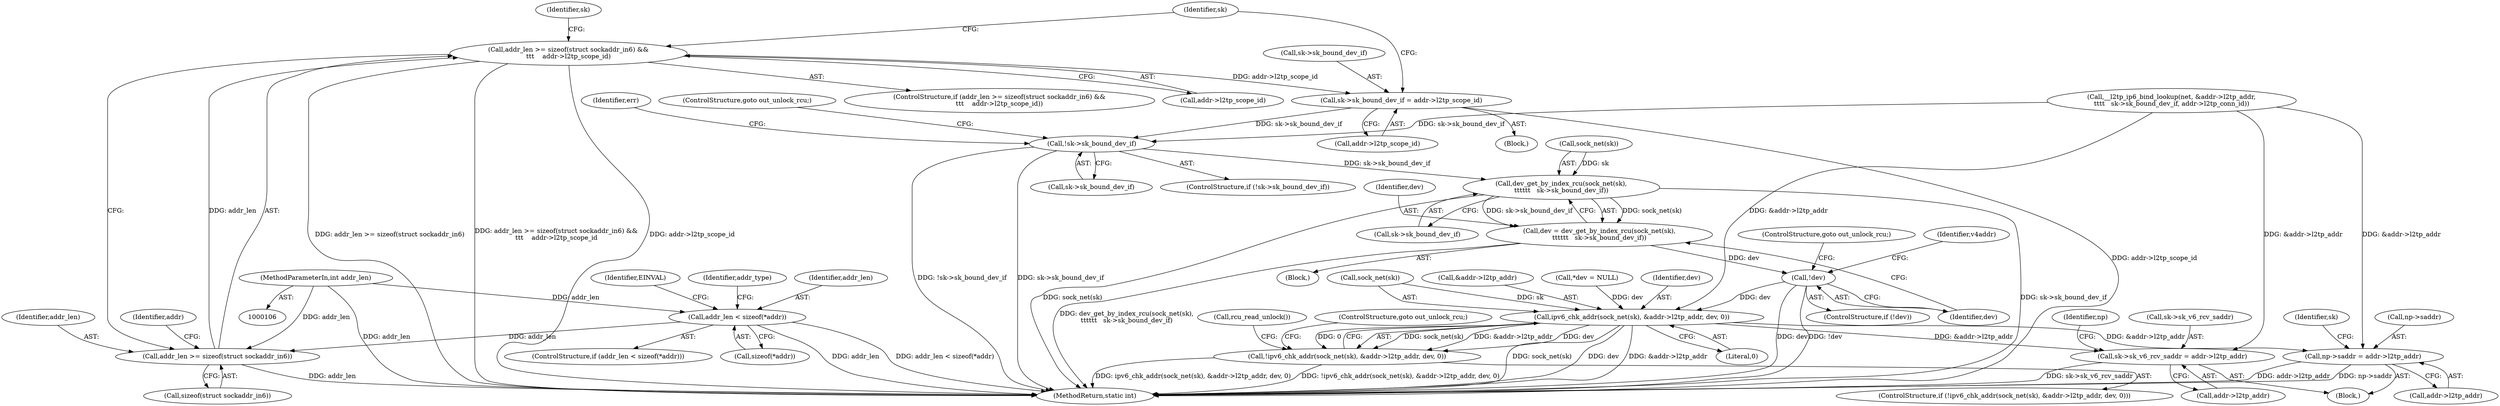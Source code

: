 digraph "0_linux_32c231164b762dddefa13af5a0101032c70b50ef_0@API" {
"1000238" [label="(Call,addr_len >= sizeof(struct sockaddr_in6) &&\n\t\t\t    addr->l2tp_scope_id)"];
"1000239" [label="(Call,addr_len >= sizeof(struct sockaddr_in6))"];
"1000156" [label="(Call,addr_len < sizeof(*addr))"];
"1000109" [label="(MethodParameterIn,int addr_len)"];
"1000247" [label="(Call,sk->sk_bound_dev_if = addr->l2tp_scope_id)"];
"1000255" [label="(Call,!sk->sk_bound_dev_if)"];
"1000266" [label="(Call,dev_get_by_index_rcu(sock_net(sk),\n\t\t\t\t\t\t   sk->sk_bound_dev_if))"];
"1000264" [label="(Call,dev = dev_get_by_index_rcu(sock_net(sk),\n\t\t\t\t\t\t   sk->sk_bound_dev_if))"];
"1000273" [label="(Call,!dev)"];
"1000285" [label="(Call,ipv6_chk_addr(sock_net(sk), &addr->l2tp_addr, dev, 0))"];
"1000284" [label="(Call,!ipv6_chk_addr(sock_net(sk), &addr->l2tp_addr, dev, 0))"];
"1000305" [label="(Call,sk->sk_v6_rcv_saddr = addr->l2tp_addr)"];
"1000312" [label="(Call,np->saddr = addr->l2tp_addr)"];
"1000158" [label="(Call,sizeof(*addr))"];
"1000293" [label="(Literal,0)"];
"1000295" [label="(Call,rcu_read_unlock())"];
"1000163" [label="(Identifier,EINVAL)"];
"1000313" [label="(Call,np->saddr)"];
"1000264" [label="(Call,dev = dev_get_by_index_rcu(sock_net(sk),\n\t\t\t\t\t\t   sk->sk_bound_dev_if))"];
"1000265" [label="(Identifier,dev)"];
"1000309" [label="(Call,addr->l2tp_addr)"];
"1000257" [label="(Identifier,sk)"];
"1000255" [label="(Call,!sk->sk_bound_dev_if)"];
"1000322" [label="(Identifier,sk)"];
"1000246" [label="(Block,)"];
"1000277" [label="(Identifier,v4addr)"];
"1000256" [label="(Call,sk->sk_bound_dev_if)"];
"1000269" [label="(Call,sk->sk_bound_dev_if)"];
"1000193" [label="(Call,__l2tp_ip6_bind_lookup(net, &addr->l2tp_addr,\n\t\t\t\t   sk->sk_bound_dev_if, addr->l2tp_conn_id))"];
"1000238" [label="(Call,addr_len >= sizeof(struct sockaddr_in6) &&\n\t\t\t    addr->l2tp_scope_id)"];
"1000156" [label="(Call,addr_len < sizeof(*addr))"];
"1000240" [label="(Identifier,addr_len)"];
"1000285" [label="(Call,ipv6_chk_addr(sock_net(sk), &addr->l2tp_addr, dev, 0))"];
"1000261" [label="(Identifier,err)"];
"1000155" [label="(ControlStructure,if (addr_len < sizeof(*addr)))"];
"1000312" [label="(Call,np->saddr = addr->l2tp_addr)"];
"1000314" [label="(Identifier,np)"];
"1000286" [label="(Call,sock_net(sk))"];
"1000241" [label="(Call,sizeof(struct sockaddr_in6))"];
"1000165" [label="(Identifier,addr_type)"];
"1000251" [label="(Call,addr->l2tp_scope_id)"];
"1000254" [label="(ControlStructure,if (!sk->sk_bound_dev_if))"];
"1000259" [label="(ControlStructure,goto out_unlock_rcu;)"];
"1000283" [label="(ControlStructure,if (!ipv6_chk_addr(sock_net(sk), &addr->l2tp_addr, dev, 0)))"];
"1000110" [label="(Block,)"];
"1000237" [label="(ControlStructure,if (addr_len >= sizeof(struct sockaddr_in6) &&\n\t\t\t    addr->l2tp_scope_id))"];
"1000316" [label="(Call,addr->l2tp_addr)"];
"1000239" [label="(Call,addr_len >= sizeof(struct sockaddr_in6))"];
"1000284" [label="(Call,!ipv6_chk_addr(sock_net(sk), &addr->l2tp_addr, dev, 0))"];
"1000247" [label="(Call,sk->sk_bound_dev_if = addr->l2tp_scope_id)"];
"1000288" [label="(Call,&addr->l2tp_addr)"];
"1000229" [label="(Call,*dev = NULL)"];
"1000244" [label="(Identifier,addr)"];
"1000272" [label="(ControlStructure,if (!dev))"];
"1000157" [label="(Identifier,addr_len)"];
"1000359" [label="(MethodReturn,static int)"];
"1000305" [label="(Call,sk->sk_v6_rcv_saddr = addr->l2tp_addr)"];
"1000306" [label="(Call,sk->sk_v6_rcv_saddr)"];
"1000267" [label="(Call,sock_net(sk))"];
"1000294" [label="(ControlStructure,goto out_unlock_rcu;)"];
"1000248" [label="(Call,sk->sk_bound_dev_if)"];
"1000273" [label="(Call,!dev)"];
"1000275" [label="(ControlStructure,goto out_unlock_rcu;)"];
"1000109" [label="(MethodParameterIn,int addr_len)"];
"1000249" [label="(Identifier,sk)"];
"1000236" [label="(Block,)"];
"1000292" [label="(Identifier,dev)"];
"1000274" [label="(Identifier,dev)"];
"1000243" [label="(Call,addr->l2tp_scope_id)"];
"1000266" [label="(Call,dev_get_by_index_rcu(sock_net(sk),\n\t\t\t\t\t\t   sk->sk_bound_dev_if))"];
"1000238" -> "1000237"  [label="AST: "];
"1000238" -> "1000239"  [label="CFG: "];
"1000238" -> "1000243"  [label="CFG: "];
"1000239" -> "1000238"  [label="AST: "];
"1000243" -> "1000238"  [label="AST: "];
"1000249" -> "1000238"  [label="CFG: "];
"1000257" -> "1000238"  [label="CFG: "];
"1000238" -> "1000359"  [label="DDG: addr_len >= sizeof(struct sockaddr_in6)"];
"1000238" -> "1000359"  [label="DDG: addr_len >= sizeof(struct sockaddr_in6) &&\n\t\t\t    addr->l2tp_scope_id"];
"1000238" -> "1000359"  [label="DDG: addr->l2tp_scope_id"];
"1000239" -> "1000238"  [label="DDG: addr_len"];
"1000238" -> "1000247"  [label="DDG: addr->l2tp_scope_id"];
"1000239" -> "1000241"  [label="CFG: "];
"1000240" -> "1000239"  [label="AST: "];
"1000241" -> "1000239"  [label="AST: "];
"1000244" -> "1000239"  [label="CFG: "];
"1000239" -> "1000359"  [label="DDG: addr_len"];
"1000156" -> "1000239"  [label="DDG: addr_len"];
"1000109" -> "1000239"  [label="DDG: addr_len"];
"1000156" -> "1000155"  [label="AST: "];
"1000156" -> "1000158"  [label="CFG: "];
"1000157" -> "1000156"  [label="AST: "];
"1000158" -> "1000156"  [label="AST: "];
"1000163" -> "1000156"  [label="CFG: "];
"1000165" -> "1000156"  [label="CFG: "];
"1000156" -> "1000359"  [label="DDG: addr_len"];
"1000156" -> "1000359"  [label="DDG: addr_len < sizeof(*addr)"];
"1000109" -> "1000156"  [label="DDG: addr_len"];
"1000109" -> "1000106"  [label="AST: "];
"1000109" -> "1000359"  [label="DDG: addr_len"];
"1000247" -> "1000246"  [label="AST: "];
"1000247" -> "1000251"  [label="CFG: "];
"1000248" -> "1000247"  [label="AST: "];
"1000251" -> "1000247"  [label="AST: "];
"1000257" -> "1000247"  [label="CFG: "];
"1000247" -> "1000359"  [label="DDG: addr->l2tp_scope_id"];
"1000247" -> "1000255"  [label="DDG: sk->sk_bound_dev_if"];
"1000255" -> "1000254"  [label="AST: "];
"1000255" -> "1000256"  [label="CFG: "];
"1000256" -> "1000255"  [label="AST: "];
"1000259" -> "1000255"  [label="CFG: "];
"1000261" -> "1000255"  [label="CFG: "];
"1000255" -> "1000359"  [label="DDG: !sk->sk_bound_dev_if"];
"1000255" -> "1000359"  [label="DDG: sk->sk_bound_dev_if"];
"1000193" -> "1000255"  [label="DDG: sk->sk_bound_dev_if"];
"1000255" -> "1000266"  [label="DDG: sk->sk_bound_dev_if"];
"1000266" -> "1000264"  [label="AST: "];
"1000266" -> "1000269"  [label="CFG: "];
"1000267" -> "1000266"  [label="AST: "];
"1000269" -> "1000266"  [label="AST: "];
"1000264" -> "1000266"  [label="CFG: "];
"1000266" -> "1000359"  [label="DDG: sk->sk_bound_dev_if"];
"1000266" -> "1000359"  [label="DDG: sock_net(sk)"];
"1000266" -> "1000264"  [label="DDG: sock_net(sk)"];
"1000266" -> "1000264"  [label="DDG: sk->sk_bound_dev_if"];
"1000267" -> "1000266"  [label="DDG: sk"];
"1000264" -> "1000236"  [label="AST: "];
"1000265" -> "1000264"  [label="AST: "];
"1000274" -> "1000264"  [label="CFG: "];
"1000264" -> "1000359"  [label="DDG: dev_get_by_index_rcu(sock_net(sk),\n\t\t\t\t\t\t   sk->sk_bound_dev_if)"];
"1000264" -> "1000273"  [label="DDG: dev"];
"1000273" -> "1000272"  [label="AST: "];
"1000273" -> "1000274"  [label="CFG: "];
"1000274" -> "1000273"  [label="AST: "];
"1000275" -> "1000273"  [label="CFG: "];
"1000277" -> "1000273"  [label="CFG: "];
"1000273" -> "1000359"  [label="DDG: dev"];
"1000273" -> "1000359"  [label="DDG: !dev"];
"1000273" -> "1000285"  [label="DDG: dev"];
"1000285" -> "1000284"  [label="AST: "];
"1000285" -> "1000293"  [label="CFG: "];
"1000286" -> "1000285"  [label="AST: "];
"1000288" -> "1000285"  [label="AST: "];
"1000292" -> "1000285"  [label="AST: "];
"1000293" -> "1000285"  [label="AST: "];
"1000284" -> "1000285"  [label="CFG: "];
"1000285" -> "1000359"  [label="DDG: sock_net(sk)"];
"1000285" -> "1000359"  [label="DDG: dev"];
"1000285" -> "1000359"  [label="DDG: &addr->l2tp_addr"];
"1000285" -> "1000284"  [label="DDG: sock_net(sk)"];
"1000285" -> "1000284"  [label="DDG: &addr->l2tp_addr"];
"1000285" -> "1000284"  [label="DDG: dev"];
"1000285" -> "1000284"  [label="DDG: 0"];
"1000286" -> "1000285"  [label="DDG: sk"];
"1000193" -> "1000285"  [label="DDG: &addr->l2tp_addr"];
"1000229" -> "1000285"  [label="DDG: dev"];
"1000285" -> "1000305"  [label="DDG: &addr->l2tp_addr"];
"1000285" -> "1000312"  [label="DDG: &addr->l2tp_addr"];
"1000284" -> "1000283"  [label="AST: "];
"1000294" -> "1000284"  [label="CFG: "];
"1000295" -> "1000284"  [label="CFG: "];
"1000284" -> "1000359"  [label="DDG: ipv6_chk_addr(sock_net(sk), &addr->l2tp_addr, dev, 0)"];
"1000284" -> "1000359"  [label="DDG: !ipv6_chk_addr(sock_net(sk), &addr->l2tp_addr, dev, 0)"];
"1000305" -> "1000110"  [label="AST: "];
"1000305" -> "1000309"  [label="CFG: "];
"1000306" -> "1000305"  [label="AST: "];
"1000309" -> "1000305"  [label="AST: "];
"1000314" -> "1000305"  [label="CFG: "];
"1000305" -> "1000359"  [label="DDG: sk->sk_v6_rcv_saddr"];
"1000193" -> "1000305"  [label="DDG: &addr->l2tp_addr"];
"1000312" -> "1000110"  [label="AST: "];
"1000312" -> "1000316"  [label="CFG: "];
"1000313" -> "1000312"  [label="AST: "];
"1000316" -> "1000312"  [label="AST: "];
"1000322" -> "1000312"  [label="CFG: "];
"1000312" -> "1000359"  [label="DDG: addr->l2tp_addr"];
"1000312" -> "1000359"  [label="DDG: np->saddr"];
"1000193" -> "1000312"  [label="DDG: &addr->l2tp_addr"];
}
